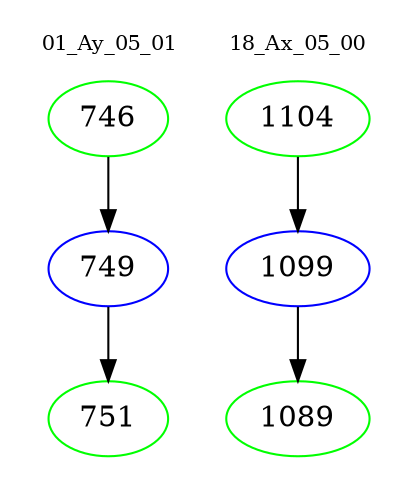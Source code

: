 digraph{
subgraph cluster_0 {
color = white
label = "01_Ay_05_01";
fontsize=10;
T0_746 [label="746", color="green"]
T0_746 -> T0_749 [color="black"]
T0_749 [label="749", color="blue"]
T0_749 -> T0_751 [color="black"]
T0_751 [label="751", color="green"]
}
subgraph cluster_1 {
color = white
label = "18_Ax_05_00";
fontsize=10;
T1_1104 [label="1104", color="green"]
T1_1104 -> T1_1099 [color="black"]
T1_1099 [label="1099", color="blue"]
T1_1099 -> T1_1089 [color="black"]
T1_1089 [label="1089", color="green"]
}
}
